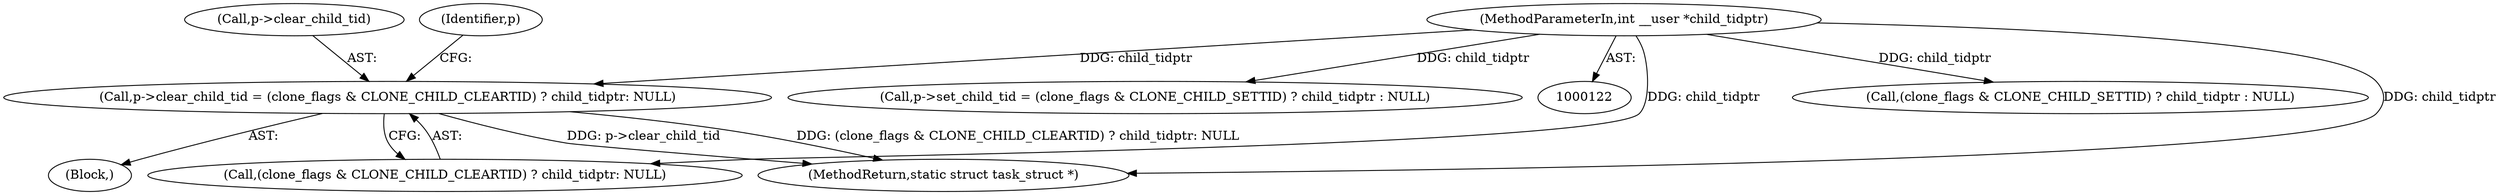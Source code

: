digraph "0_linux_b69f2292063d2caf37ca9aec7d63ded203701bf3_1@pointer" {
"1000717" [label="(Call,p->clear_child_tid = (clone_flags & CLONE_CHILD_CLEARTID) ? child_tidptr: NULL)"];
"1000127" [label="(MethodParameterIn,int __user *child_tidptr)"];
"1000130" [label="(Block,)"];
"1001149" [label="(MethodReturn,static struct task_struct *)"];
"1000711" [label="(Call,(clone_flags & CLONE_CHILD_SETTID) ? child_tidptr : NULL)"];
"1000718" [label="(Call,p->clear_child_tid)"];
"1000717" [label="(Call,p->clear_child_tid = (clone_flags & CLONE_CHILD_CLEARTID) ? child_tidptr: NULL)"];
"1000721" [label="(Call,(clone_flags & CLONE_CHILD_CLEARTID) ? child_tidptr: NULL)"];
"1000707" [label="(Call,p->set_child_tid = (clone_flags & CLONE_CHILD_SETTID) ? child_tidptr : NULL)"];
"1000127" [label="(MethodParameterIn,int __user *child_tidptr)"];
"1000729" [label="(Identifier,p)"];
"1000717" -> "1000130"  [label="AST: "];
"1000717" -> "1000721"  [label="CFG: "];
"1000718" -> "1000717"  [label="AST: "];
"1000721" -> "1000717"  [label="AST: "];
"1000729" -> "1000717"  [label="CFG: "];
"1000717" -> "1001149"  [label="DDG: (clone_flags & CLONE_CHILD_CLEARTID) ? child_tidptr: NULL"];
"1000717" -> "1001149"  [label="DDG: p->clear_child_tid"];
"1000127" -> "1000717"  [label="DDG: child_tidptr"];
"1000127" -> "1000122"  [label="AST: "];
"1000127" -> "1001149"  [label="DDG: child_tidptr"];
"1000127" -> "1000707"  [label="DDG: child_tidptr"];
"1000127" -> "1000711"  [label="DDG: child_tidptr"];
"1000127" -> "1000721"  [label="DDG: child_tidptr"];
}
